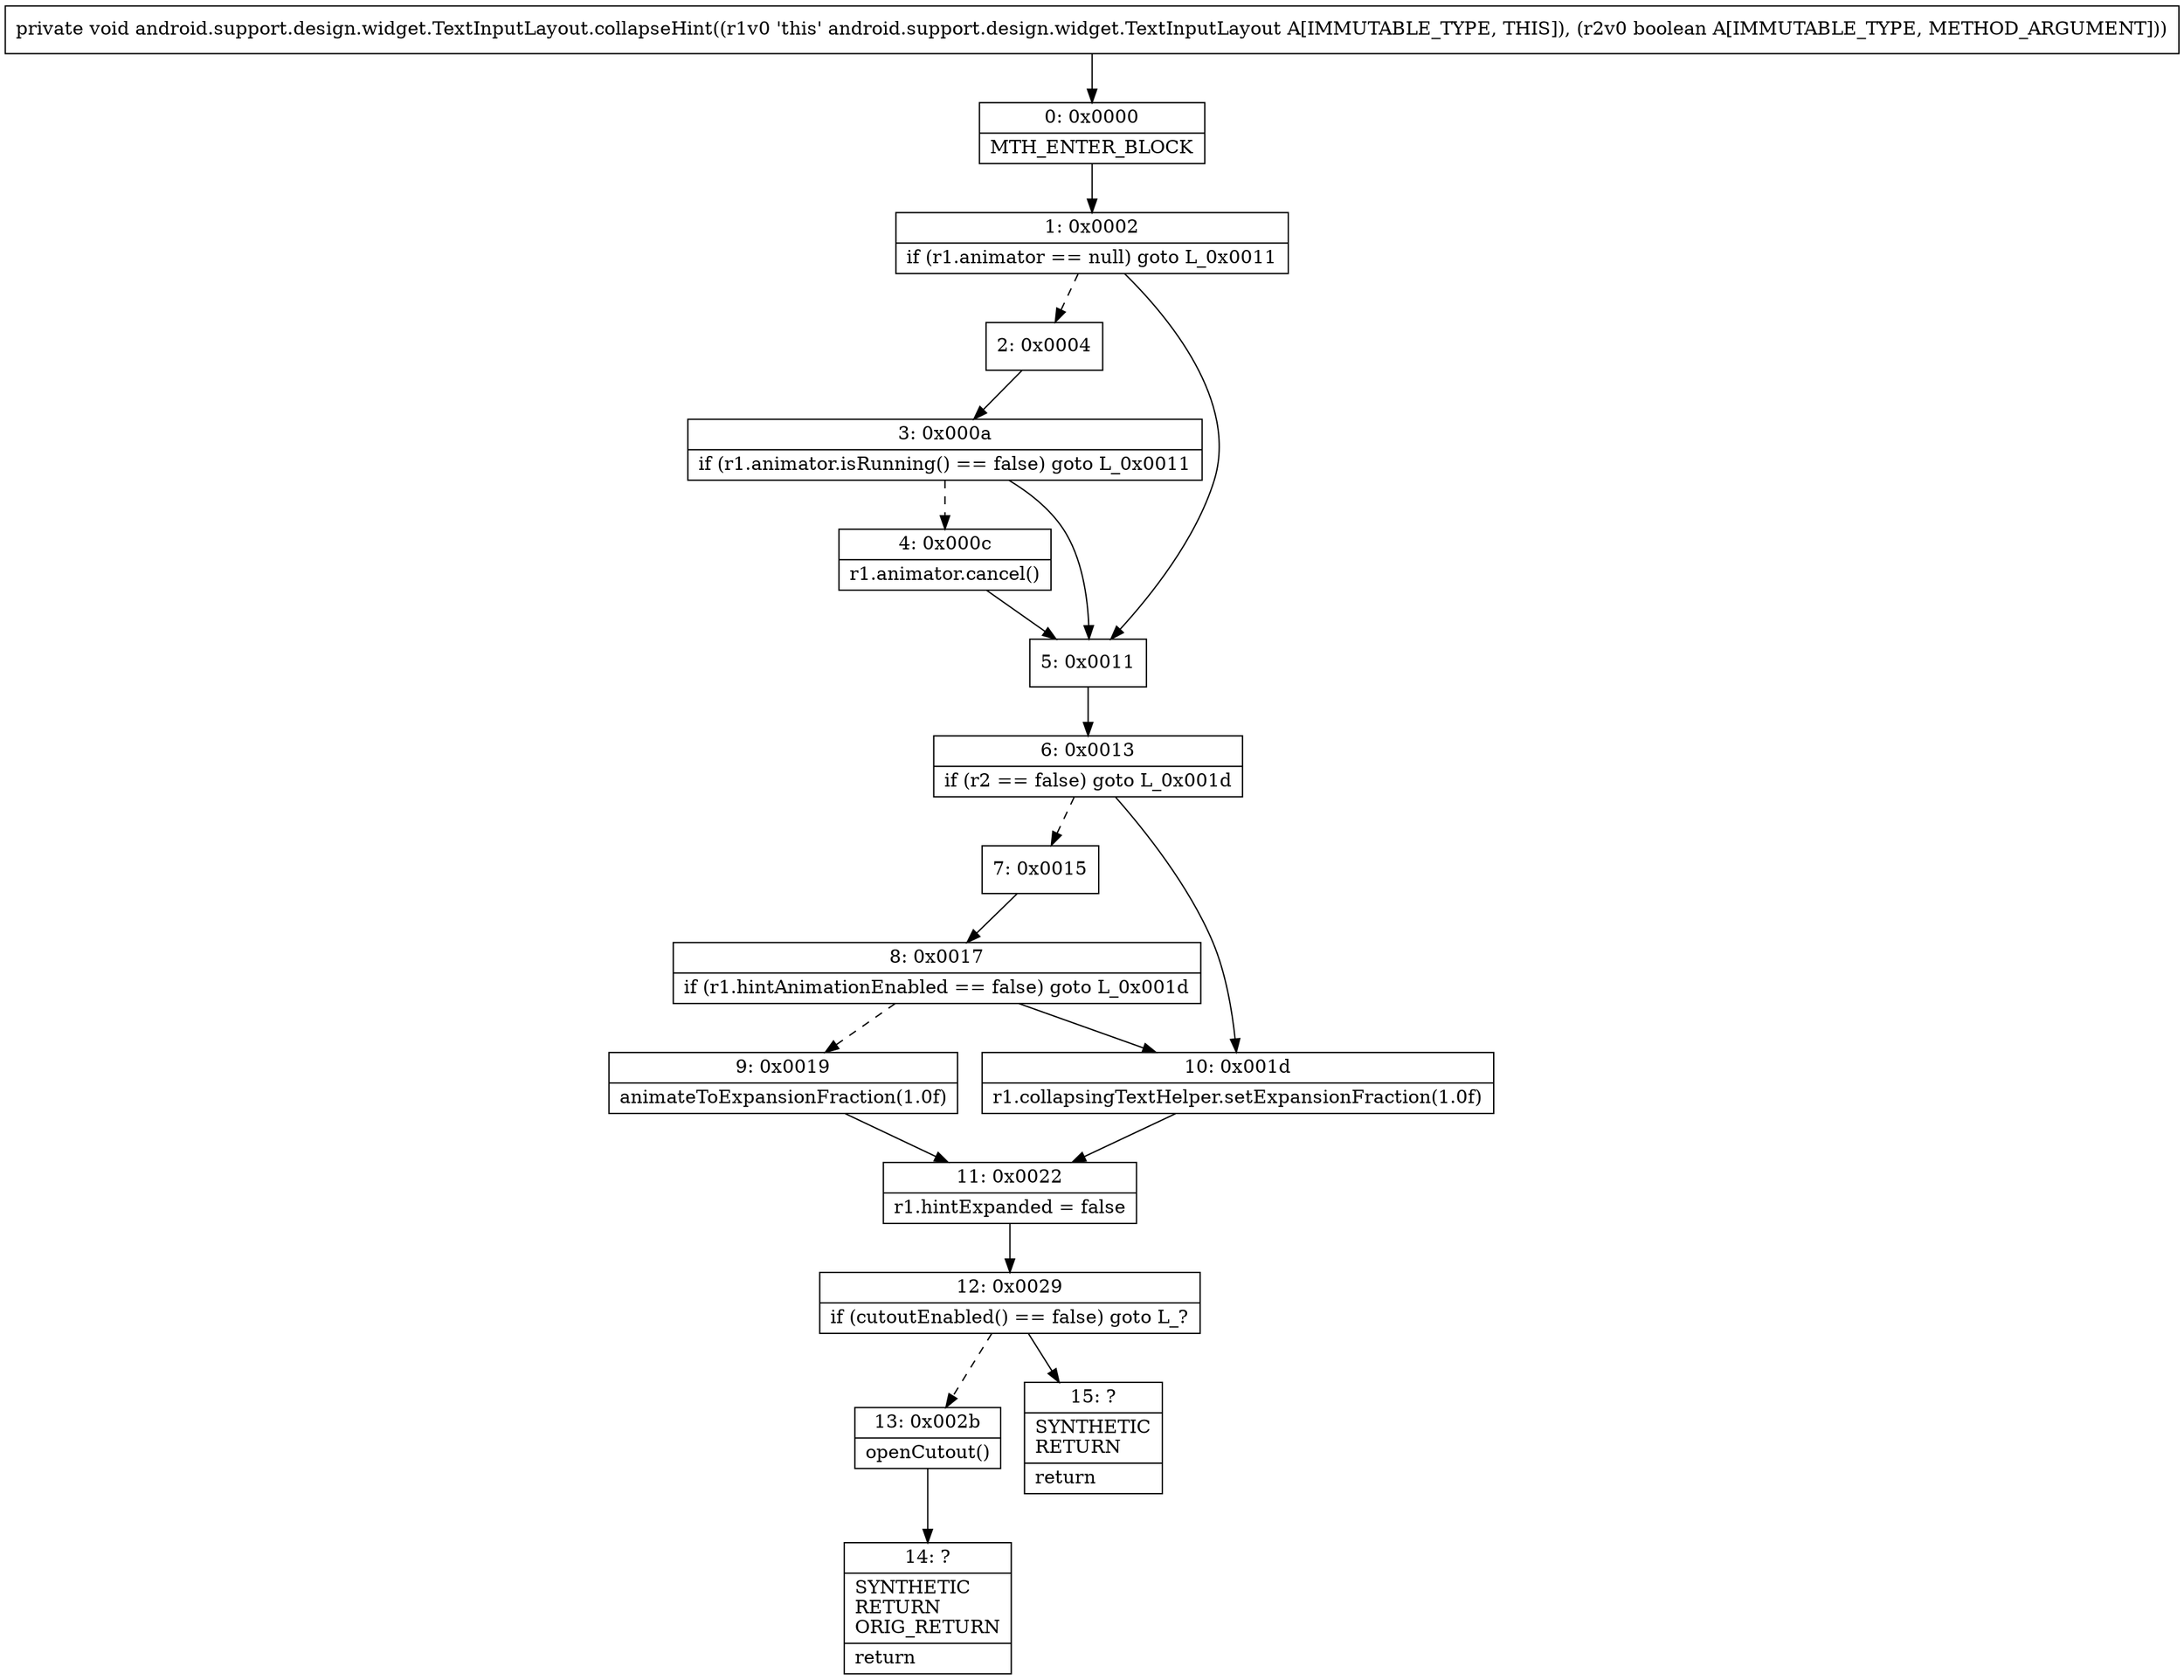 digraph "CFG forandroid.support.design.widget.TextInputLayout.collapseHint(Z)V" {
Node_0 [shape=record,label="{0\:\ 0x0000|MTH_ENTER_BLOCK\l}"];
Node_1 [shape=record,label="{1\:\ 0x0002|if (r1.animator == null) goto L_0x0011\l}"];
Node_2 [shape=record,label="{2\:\ 0x0004}"];
Node_3 [shape=record,label="{3\:\ 0x000a|if (r1.animator.isRunning() == false) goto L_0x0011\l}"];
Node_4 [shape=record,label="{4\:\ 0x000c|r1.animator.cancel()\l}"];
Node_5 [shape=record,label="{5\:\ 0x0011}"];
Node_6 [shape=record,label="{6\:\ 0x0013|if (r2 == false) goto L_0x001d\l}"];
Node_7 [shape=record,label="{7\:\ 0x0015}"];
Node_8 [shape=record,label="{8\:\ 0x0017|if (r1.hintAnimationEnabled == false) goto L_0x001d\l}"];
Node_9 [shape=record,label="{9\:\ 0x0019|animateToExpansionFraction(1.0f)\l}"];
Node_10 [shape=record,label="{10\:\ 0x001d|r1.collapsingTextHelper.setExpansionFraction(1.0f)\l}"];
Node_11 [shape=record,label="{11\:\ 0x0022|r1.hintExpanded = false\l}"];
Node_12 [shape=record,label="{12\:\ 0x0029|if (cutoutEnabled() == false) goto L_?\l}"];
Node_13 [shape=record,label="{13\:\ 0x002b|openCutout()\l}"];
Node_14 [shape=record,label="{14\:\ ?|SYNTHETIC\lRETURN\lORIG_RETURN\l|return\l}"];
Node_15 [shape=record,label="{15\:\ ?|SYNTHETIC\lRETURN\l|return\l}"];
MethodNode[shape=record,label="{private void android.support.design.widget.TextInputLayout.collapseHint((r1v0 'this' android.support.design.widget.TextInputLayout A[IMMUTABLE_TYPE, THIS]), (r2v0 boolean A[IMMUTABLE_TYPE, METHOD_ARGUMENT])) }"];
MethodNode -> Node_0;
Node_0 -> Node_1;
Node_1 -> Node_2[style=dashed];
Node_1 -> Node_5;
Node_2 -> Node_3;
Node_3 -> Node_4[style=dashed];
Node_3 -> Node_5;
Node_4 -> Node_5;
Node_5 -> Node_6;
Node_6 -> Node_7[style=dashed];
Node_6 -> Node_10;
Node_7 -> Node_8;
Node_8 -> Node_9[style=dashed];
Node_8 -> Node_10;
Node_9 -> Node_11;
Node_10 -> Node_11;
Node_11 -> Node_12;
Node_12 -> Node_13[style=dashed];
Node_12 -> Node_15;
Node_13 -> Node_14;
}

